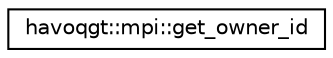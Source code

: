 digraph "Graphical Class Hierarchy"
{
  edge [fontname="Helvetica",fontsize="10",labelfontname="Helvetica",labelfontsize="10"];
  node [fontname="Helvetica",fontsize="10",shape=record];
  rankdir="LR";
  Node1 [label="havoqgt::mpi::get_owner_id",height=0.2,width=0.4,color="black", fillcolor="white", style="filled",URL="$classhavoqgt_1_1mpi_1_1get__owner__id.html"];
}
